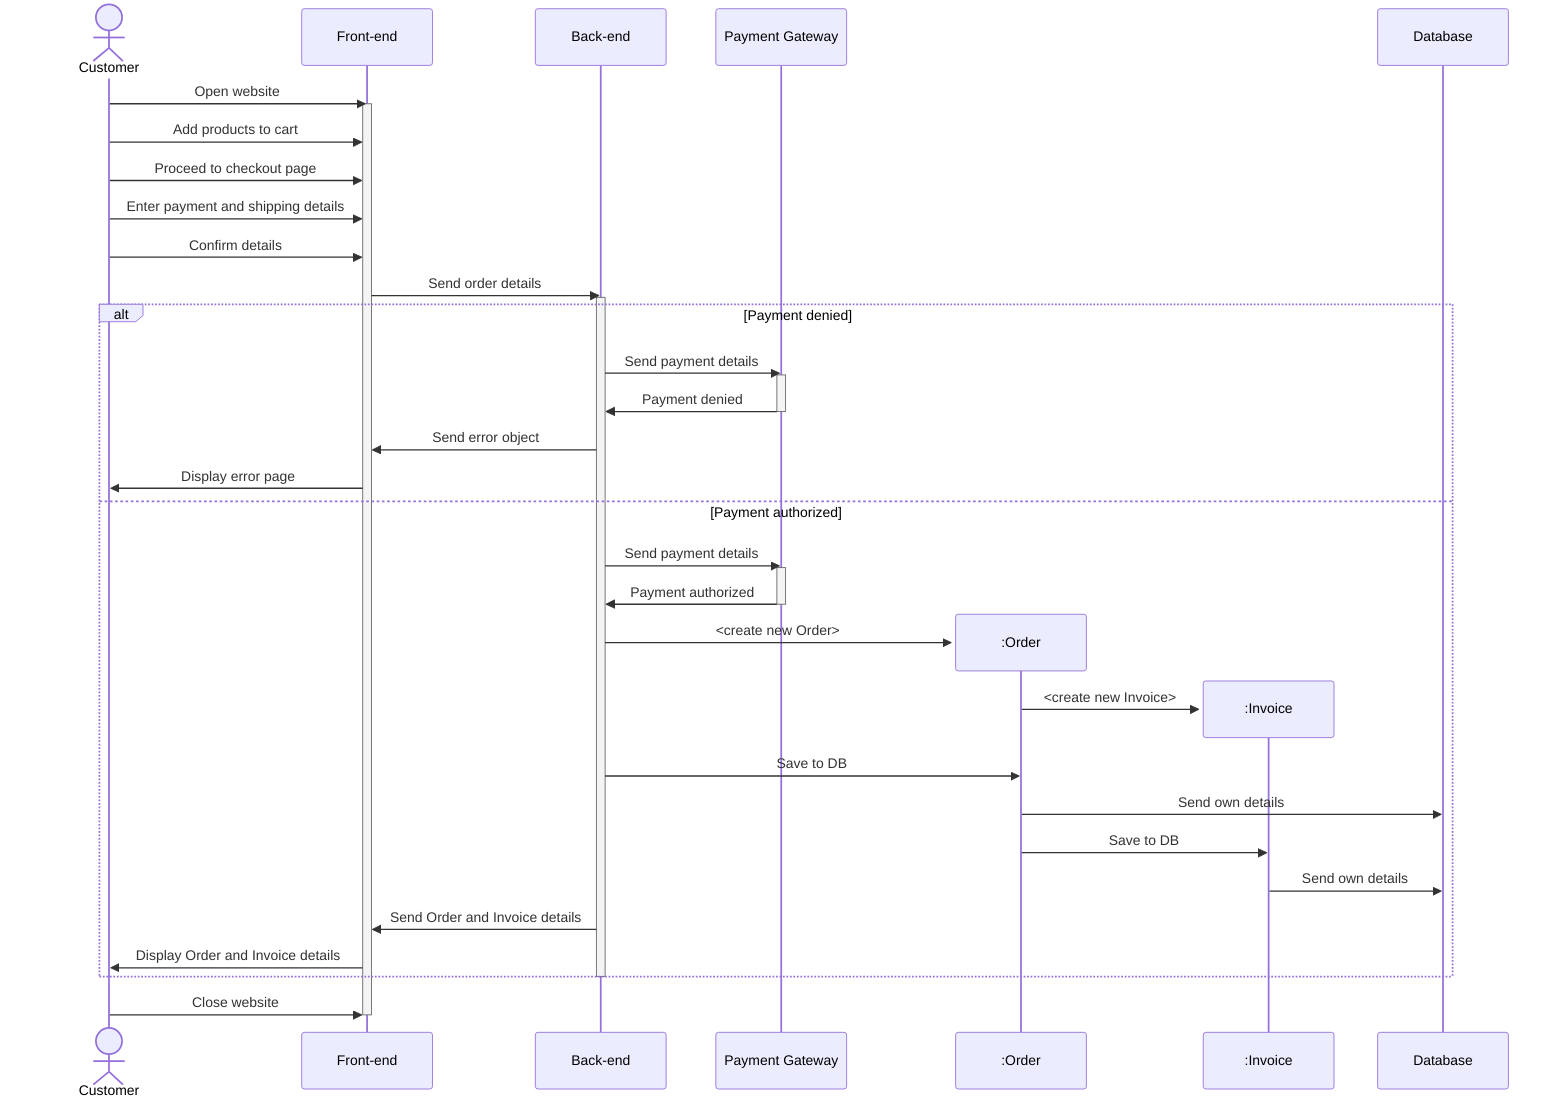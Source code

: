 sequenceDiagram
    actor Customer
    participant FE as Front-end
    participant BE as Back-end
    participant PG as Payment Gateway

    Customer ->> FE: Open website
    activate FE
    Customer ->> FE: Add products to cart
    Customer ->> FE: Proceed to checkout page
    Customer ->> FE: Enter payment and shipping details
    Customer ->> FE: Confirm details
    FE ->> BE: Send order details
    activate BE

    alt Payment denied
        BE ->> PG: Send payment details
        activate PG
        PG ->> BE: Payment denied
        deactivate PG
        BE ->> FE: Send error object
        FE ->> Customer: Display error page
    else Payment authorized
        BE ->> PG: Send payment details
        activate PG
        PG ->> BE: Payment authorized
        deactivate PG
        create participant Order as :Order
        BE ->> Order: <create new Order>
        create participant Invoice as :Invoice
        Order ->> Invoice: <create new Invoice>

        BE ->> Order: Save to DB
        Order ->> DB: Send own details
        Order ->> Invoice: Save to DB
        Invoice ->> DB: Send own details
        BE ->> FE: Send Order and Invoice details
        FE ->> Customer: Display Order and Invoice details
    end

    deactivate BE

    Customer ->> FE: Close website
    deactivate FE

    participant DB as Database